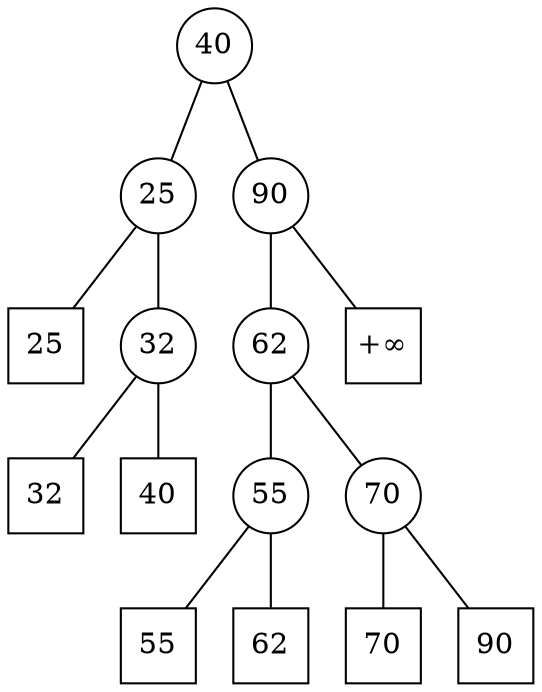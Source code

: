 graph "Arbol" { rankdir=TB; "node0"[pos="-2.3333333333333335,-1.2!" label="25" shape=square margin=0] "node4"[pos="-1.8666666666666667,-0.6!" label="25" shape=circle margin=0] "node1"[pos="-1.4000000000000001,-1.7999999999999998!" label="32" shape=square margin=0] "node3"[pos="-0.9333333333333335,-1.2!" label="32" shape=circle margin=0] "node2"[pos="-0.4666666666666668,-1.7999999999999998!" label="40" shape=square margin=0] "node14"[pos="0.0,0.0!" label="40" shape=circle margin=0] "node5"[pos="0.4666666666666668,-2.4!" label="55" shape=square margin=0] "node7"[pos="0.9333333333333336,-1.7999999999999998!" label="55" shape=circle margin=0] "node6"[pos="1.4,-2.4!" label="62" shape=square margin=0] "node11"[pos="1.8666666666666667,-1.2!" label="62" shape=circle margin=0] "node8"[pos="2.333333333333333,-2.4!" label="70" shape=square margin=0] "node10"[pos="2.8,-1.7999999999999998!" label="70" shape=circle margin=0] "node9"[pos="3.2666666666666666,-2.4!" label="90" shape=square margin=0] "node13"[pos="3.7333333333333334,-0.6!" label="90" shape=circle margin=0] "node12"[pos="4.2,-1.2!" label="+&infin;" shape=square margin=0]  node[shape=circle]  node14--node4 node4--node0  node4--node3 node3--node1  node3--node2    node14--node13 node13--node11 node11--node7 node7--node5  node7--node6   node11--node10 node10--node8  node10--node9    node13--node12   }
